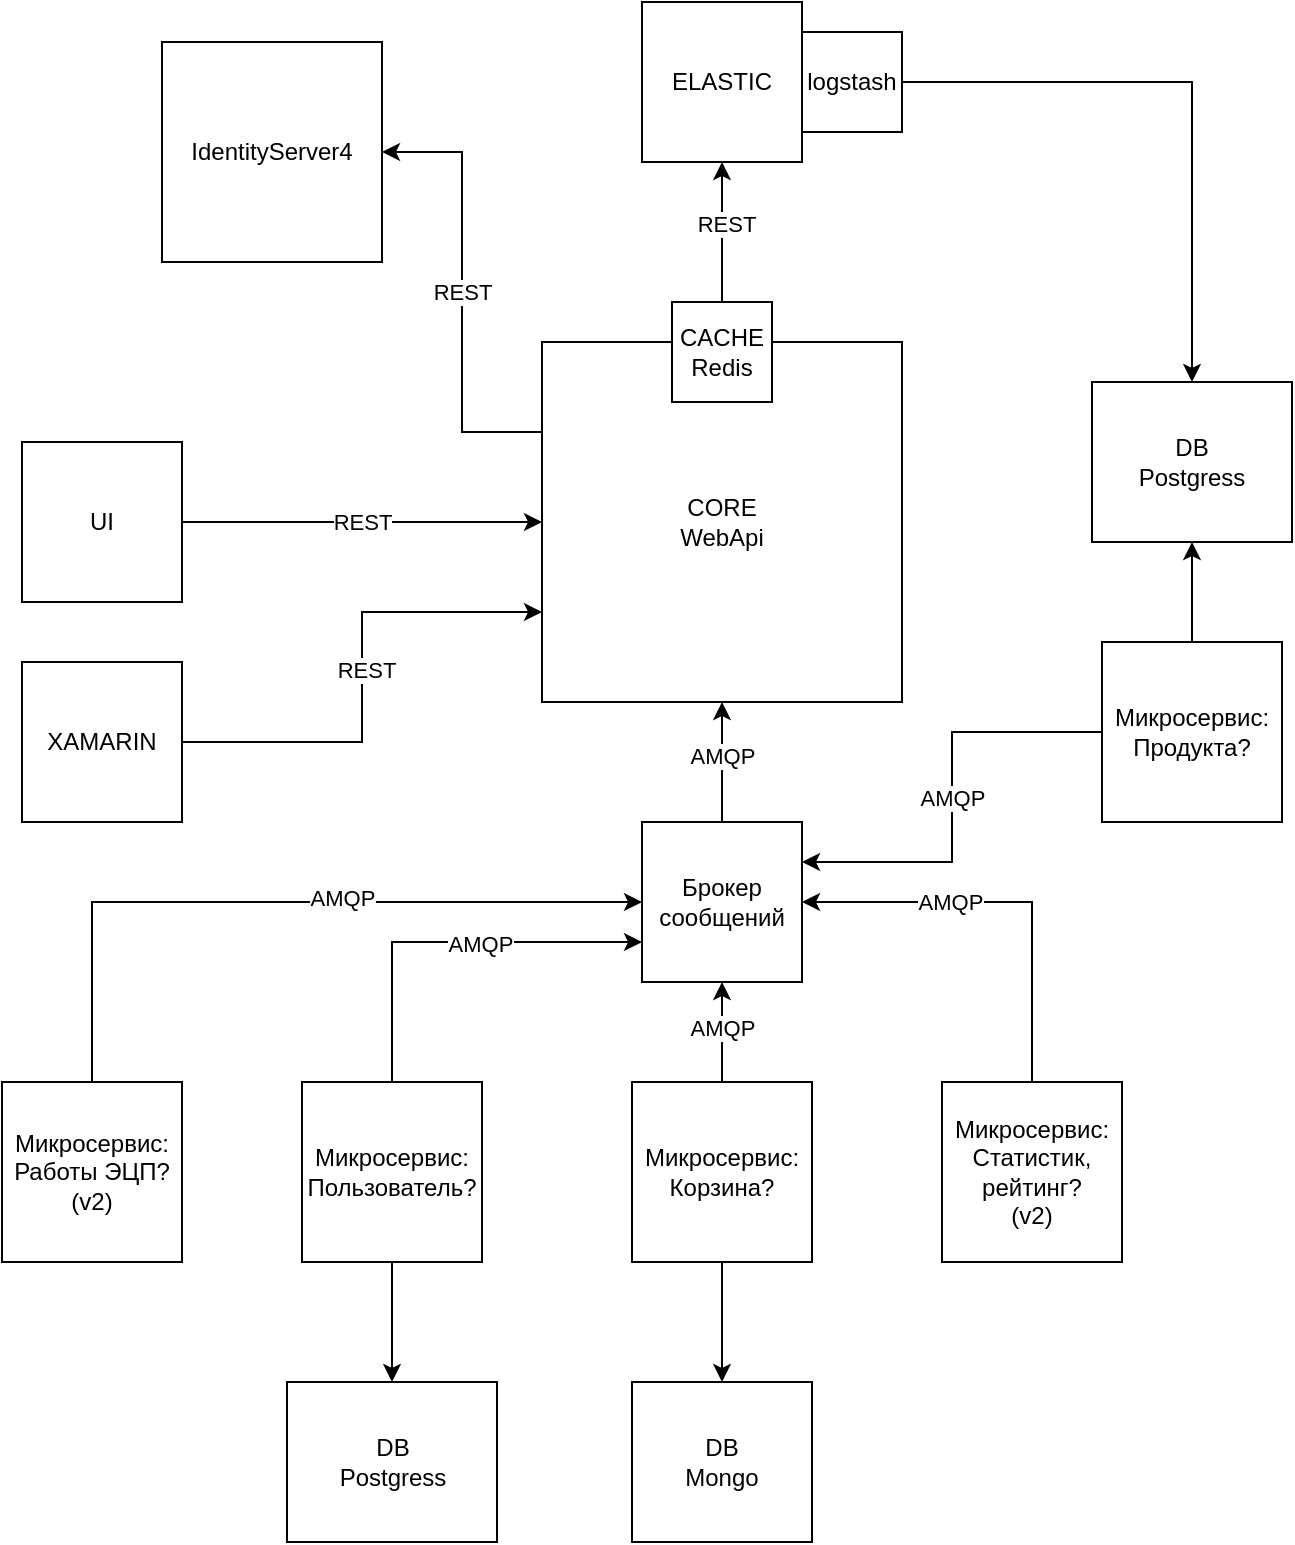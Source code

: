 <mxfile>
    <diagram id="SOe3oX7t8fKN32BXFXAG" name="Страница 1">
        <mxGraphModel dx="1140" dy="716" grid="1" gridSize="10" guides="1" tooltips="1" connect="1" arrows="1" fold="1" page="1" pageScale="1" pageWidth="827" pageHeight="1169" math="0" shadow="0">
            <root>
                <mxCell id="0"/>
                <mxCell id="1" parent="0"/>
                <mxCell id="lc6Q-tdxeympkWHvySw1-5" value="REST" style="edgeStyle=orthogonalEdgeStyle;rounded=0;orthogonalLoop=1;jettySize=auto;html=1;" parent="1" source="lc6Q-tdxeympkWHvySw1-1" target="lc6Q-tdxeympkWHvySw1-2" edge="1">
                    <mxGeometry relative="1" as="geometry"/>
                </mxCell>
                <mxCell id="lc6Q-tdxeympkWHvySw1-1" value="UI" style="whiteSpace=wrap;html=1;aspect=fixed;" parent="1" vertex="1">
                    <mxGeometry x="90" y="300" width="80" height="80" as="geometry"/>
                </mxCell>
                <mxCell id="lc6Q-tdxeympkWHvySw1-16" style="edgeStyle=orthogonalEdgeStyle;rounded=0;orthogonalLoop=1;jettySize=auto;html=1;entryX=0.5;entryY=1;entryDx=0;entryDy=0;" parent="1" source="lc6Q-tdxeympkWHvySw1-2" target="lc6Q-tdxeympkWHvySw1-3" edge="1">
                    <mxGeometry relative="1" as="geometry">
                        <mxPoint x="440" y="180" as="targetPoint"/>
                    </mxGeometry>
                </mxCell>
                <mxCell id="lc6Q-tdxeympkWHvySw1-17" value="REST" style="edgeLabel;html=1;align=center;verticalAlign=middle;resizable=0;points=[];" parent="lc6Q-tdxeympkWHvySw1-16" vertex="1" connectable="0">
                    <mxGeometry x="0.311" y="-2" relative="1" as="geometry">
                        <mxPoint as="offset"/>
                    </mxGeometry>
                </mxCell>
                <mxCell id="lc6Q-tdxeympkWHvySw1-26" value="REST" style="edgeStyle=orthogonalEdgeStyle;rounded=0;orthogonalLoop=1;jettySize=auto;html=1;entryX=1;entryY=0.5;entryDx=0;entryDy=0;exitX=0;exitY=0.25;exitDx=0;exitDy=0;" parent="1" source="lc6Q-tdxeympkWHvySw1-2" target="lc6Q-tdxeympkWHvySw1-23" edge="1">
                    <mxGeometry relative="1" as="geometry"/>
                </mxCell>
                <mxCell id="lc6Q-tdxeympkWHvySw1-2" value="CORE&lt;br&gt;WebApi" style="whiteSpace=wrap;html=1;aspect=fixed;" parent="1" vertex="1">
                    <mxGeometry x="350" y="250" width="180" height="180" as="geometry"/>
                </mxCell>
                <mxCell id="lc6Q-tdxeympkWHvySw1-3" value="ELASTIC" style="whiteSpace=wrap;html=1;aspect=fixed;" parent="1" vertex="1">
                    <mxGeometry x="400" y="80" width="80" height="80" as="geometry"/>
                </mxCell>
                <mxCell id="lc6Q-tdxeympkWHvySw1-12" value="CACHE&lt;br&gt;Redis" style="whiteSpace=wrap;html=1;aspect=fixed;" parent="1" vertex="1">
                    <mxGeometry x="415" y="230" width="50" height="50" as="geometry"/>
                </mxCell>
                <mxCell id="5e0fAKMC21AEf0_VB2kZ-11" value="" style="edgeStyle=orthogonalEdgeStyle;rounded=0;orthogonalLoop=1;jettySize=auto;html=1;" parent="1" source="lc6Q-tdxeympkWHvySw1-20" target="5e0fAKMC21AEf0_VB2kZ-10" edge="1">
                    <mxGeometry relative="1" as="geometry"/>
                </mxCell>
                <mxCell id="5e0fAKMC21AEf0_VB2kZ-20" style="edgeStyle=orthogonalEdgeStyle;rounded=0;orthogonalLoop=1;jettySize=auto;html=1;entryX=0;entryY=0.75;entryDx=0;entryDy=0;exitX=0.5;exitY=0;exitDx=0;exitDy=0;" parent="1" source="lc6Q-tdxeympkWHvySw1-20" target="lc6Q-tdxeympkWHvySw1-27" edge="1">
                    <mxGeometry relative="1" as="geometry"/>
                </mxCell>
                <mxCell id="5e0fAKMC21AEf0_VB2kZ-22" value="AMQP" style="edgeLabel;html=1;align=center;verticalAlign=middle;resizable=0;points=[];" parent="5e0fAKMC21AEf0_VB2kZ-20" vertex="1" connectable="0">
                    <mxGeometry x="0.169" y="-1" relative="1" as="geometry">
                        <mxPoint as="offset"/>
                    </mxGeometry>
                </mxCell>
                <mxCell id="lc6Q-tdxeympkWHvySw1-20" value="Микросервис:&lt;br&gt;Пользователь?" style="whiteSpace=wrap;html=1;aspect=fixed;" parent="1" vertex="1">
                    <mxGeometry x="230" y="620" width="90" height="90" as="geometry"/>
                </mxCell>
                <mxCell id="lc6Q-tdxeympkWHvySw1-30" value="AMQP" style="edgeStyle=orthogonalEdgeStyle;rounded=0;orthogonalLoop=1;jettySize=auto;html=1;entryX=1;entryY=0.25;entryDx=0;entryDy=0;" parent="1" source="lc6Q-tdxeympkWHvySw1-21" target="lc6Q-tdxeympkWHvySw1-27" edge="1">
                    <mxGeometry relative="1" as="geometry"/>
                </mxCell>
                <mxCell id="5e0fAKMC21AEf0_VB2kZ-25" style="edgeStyle=orthogonalEdgeStyle;rounded=0;orthogonalLoop=1;jettySize=auto;html=1;exitX=0.5;exitY=0;exitDx=0;exitDy=0;entryX=0.5;entryY=1;entryDx=0;entryDy=0;" parent="1" source="lc6Q-tdxeympkWHvySw1-21" target="5e0fAKMC21AEf0_VB2kZ-17" edge="1">
                    <mxGeometry relative="1" as="geometry"/>
                </mxCell>
                <mxCell id="lc6Q-tdxeympkWHvySw1-21" value="&lt;span&gt;Микросервис:&lt;br&gt;Продукта?&lt;br&gt;&lt;/span&gt;" style="whiteSpace=wrap;html=1;aspect=fixed;" parent="1" vertex="1">
                    <mxGeometry x="630" y="400" width="90" height="90" as="geometry"/>
                </mxCell>
                <mxCell id="lc6Q-tdxeympkWHvySw1-31" value="AMQP" style="edgeStyle=orthogonalEdgeStyle;rounded=0;orthogonalLoop=1;jettySize=auto;html=1;entryX=1;entryY=0.5;entryDx=0;entryDy=0;exitX=0.5;exitY=0;exitDx=0;exitDy=0;" parent="1" source="lc6Q-tdxeympkWHvySw1-22" target="lc6Q-tdxeympkWHvySw1-27" edge="1">
                    <mxGeometry x="0.284" relative="1" as="geometry">
                        <mxPoint as="offset"/>
                    </mxGeometry>
                </mxCell>
                <mxCell id="lc6Q-tdxeympkWHvySw1-22" value="&lt;span&gt;Микросервис:&lt;br&gt;Статистик, рейтинг?&lt;br&gt;(v2)&lt;br&gt;&lt;/span&gt;" style="whiteSpace=wrap;html=1;aspect=fixed;" parent="1" vertex="1">
                    <mxGeometry x="550" y="620" width="90" height="90" as="geometry"/>
                </mxCell>
                <mxCell id="lc6Q-tdxeympkWHvySw1-23" value="IdentityServer4" style="whiteSpace=wrap;html=1;aspect=fixed;" parent="1" vertex="1">
                    <mxGeometry x="160" y="100" width="110" height="110" as="geometry"/>
                </mxCell>
                <mxCell id="lc6Q-tdxeympkWHvySw1-32" style="edgeStyle=orthogonalEdgeStyle;rounded=0;orthogonalLoop=1;jettySize=auto;html=1;" parent="1" source="lc6Q-tdxeympkWHvySw1-27" target="lc6Q-tdxeympkWHvySw1-2" edge="1">
                    <mxGeometry relative="1" as="geometry"/>
                </mxCell>
                <mxCell id="lc6Q-tdxeympkWHvySw1-33" value="AMQP" style="edgeLabel;html=1;align=center;verticalAlign=middle;resizable=0;points=[];" parent="lc6Q-tdxeympkWHvySw1-32" vertex="1" connectable="0">
                    <mxGeometry x="0.1" y="4" relative="1" as="geometry">
                        <mxPoint x="4" as="offset"/>
                    </mxGeometry>
                </mxCell>
                <mxCell id="lc6Q-tdxeympkWHvySw1-27" value="Брокер&lt;br&gt;сообщений" style="whiteSpace=wrap;html=1;aspect=fixed;" parent="1" vertex="1">
                    <mxGeometry x="400" y="490" width="80" height="80" as="geometry"/>
                </mxCell>
                <mxCell id="lc6Q-tdxeympkWHvySw1-37" style="edgeStyle=orthogonalEdgeStyle;rounded=0;orthogonalLoop=1;jettySize=auto;html=1;entryX=0;entryY=0.75;entryDx=0;entryDy=0;" parent="1" source="lc6Q-tdxeympkWHvySw1-36" target="lc6Q-tdxeympkWHvySw1-2" edge="1">
                    <mxGeometry relative="1" as="geometry"/>
                </mxCell>
                <mxCell id="lc6Q-tdxeympkWHvySw1-38" value="REST" style="edgeLabel;html=1;align=center;verticalAlign=middle;resizable=0;points=[];" parent="lc6Q-tdxeympkWHvySw1-37" vertex="1" connectable="0">
                    <mxGeometry x="0.034" y="-2" relative="1" as="geometry">
                        <mxPoint as="offset"/>
                    </mxGeometry>
                </mxCell>
                <mxCell id="lc6Q-tdxeympkWHvySw1-36" value="XAMARIN" style="whiteSpace=wrap;html=1;aspect=fixed;" parent="1" vertex="1">
                    <mxGeometry x="90" y="410" width="80" height="80" as="geometry"/>
                </mxCell>
                <mxCell id="5e0fAKMC21AEf0_VB2kZ-21" style="edgeStyle=orthogonalEdgeStyle;rounded=0;orthogonalLoop=1;jettySize=auto;html=1;entryX=0;entryY=0.5;entryDx=0;entryDy=0;" parent="1" source="5e0fAKMC21AEf0_VB2kZ-1" target="lc6Q-tdxeympkWHvySw1-27" edge="1">
                    <mxGeometry relative="1" as="geometry">
                        <mxPoint x="370" y="530" as="targetPoint"/>
                        <Array as="points">
                            <mxPoint x="125" y="530"/>
                        </Array>
                    </mxGeometry>
                </mxCell>
                <mxCell id="5e0fAKMC21AEf0_VB2kZ-23" value="AMQP" style="edgeLabel;html=1;align=center;verticalAlign=middle;resizable=0;points=[];" parent="5e0fAKMC21AEf0_VB2kZ-21" vertex="1" connectable="0">
                    <mxGeometry x="0.179" y="2" relative="1" as="geometry">
                        <mxPoint as="offset"/>
                    </mxGeometry>
                </mxCell>
                <mxCell id="5e0fAKMC21AEf0_VB2kZ-1" value="Микросервис:&lt;br&gt;Работы ЭЦП?&lt;br&gt;(v2)" style="whiteSpace=wrap;html=1;aspect=fixed;" parent="1" vertex="1">
                    <mxGeometry x="80" y="620" width="90" height="90" as="geometry"/>
                </mxCell>
                <mxCell id="5e0fAKMC21AEf0_VB2kZ-19" style="edgeStyle=orthogonalEdgeStyle;rounded=0;orthogonalLoop=1;jettySize=auto;html=1;" parent="1" source="5e0fAKMC21AEf0_VB2kZ-4" target="5e0fAKMC21AEf0_VB2kZ-17" edge="1">
                    <mxGeometry relative="1" as="geometry"/>
                </mxCell>
                <mxCell id="5e0fAKMC21AEf0_VB2kZ-4" value="logstash" style="whiteSpace=wrap;html=1;aspect=fixed;" parent="1" vertex="1">
                    <mxGeometry x="480" y="95" width="50" height="50" as="geometry"/>
                </mxCell>
                <mxCell id="5e0fAKMC21AEf0_VB2kZ-10" value="DB&lt;br&gt;Postgress" style="whiteSpace=wrap;html=1;" parent="1" vertex="1">
                    <mxGeometry x="222.5" y="770" width="105" height="80" as="geometry"/>
                </mxCell>
                <mxCell id="5e0fAKMC21AEf0_VB2kZ-14" value="" style="edgeStyle=orthogonalEdgeStyle;rounded=0;orthogonalLoop=1;jettySize=auto;html=1;" parent="1" source="5e0fAKMC21AEf0_VB2kZ-12" target="5e0fAKMC21AEf0_VB2kZ-13" edge="1">
                    <mxGeometry relative="1" as="geometry"/>
                </mxCell>
                <mxCell id="5e0fAKMC21AEf0_VB2kZ-15" style="edgeStyle=orthogonalEdgeStyle;rounded=0;orthogonalLoop=1;jettySize=auto;html=1;entryX=0.5;entryY=1;entryDx=0;entryDy=0;exitX=0.5;exitY=0;exitDx=0;exitDy=0;" parent="1" source="5e0fAKMC21AEf0_VB2kZ-12" target="lc6Q-tdxeympkWHvySw1-27" edge="1">
                    <mxGeometry relative="1" as="geometry"/>
                </mxCell>
                <mxCell id="5e0fAKMC21AEf0_VB2kZ-16" value="AMQP" style="edgeLabel;html=1;align=center;verticalAlign=middle;resizable=0;points=[];" parent="5e0fAKMC21AEf0_VB2kZ-15" vertex="1" connectable="0">
                    <mxGeometry x="-0.451" y="4" relative="1" as="geometry">
                        <mxPoint x="4" y="-14" as="offset"/>
                    </mxGeometry>
                </mxCell>
                <mxCell id="5e0fAKMC21AEf0_VB2kZ-12" value="&lt;span&gt;Микросервис:&lt;br&gt;Корзина?&lt;br&gt;&lt;/span&gt;" style="whiteSpace=wrap;html=1;aspect=fixed;" parent="1" vertex="1">
                    <mxGeometry x="395" y="620" width="90" height="90" as="geometry"/>
                </mxCell>
                <mxCell id="5e0fAKMC21AEf0_VB2kZ-13" value="DB&lt;br&gt;Mongo" style="whiteSpace=wrap;html=1;" parent="1" vertex="1">
                    <mxGeometry x="395" y="770" width="90" height="80" as="geometry"/>
                </mxCell>
                <mxCell id="5e0fAKMC21AEf0_VB2kZ-17" value="DB&lt;br&gt;Postgress" style="whiteSpace=wrap;html=1;" parent="1" vertex="1">
                    <mxGeometry x="625" y="270" width="100" height="80" as="geometry"/>
                </mxCell>
            </root>
        </mxGraphModel>
    </diagram>
</mxfile>
